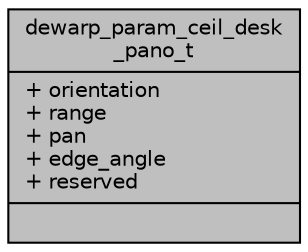 digraph "dewarp_param_ceil_desk_pano_t"
{
 // INTERACTIVE_SVG=YES
 // LATEX_PDF_SIZE
  bgcolor="transparent";
  edge [fontname="Helvetica",fontsize="10",labelfontname="Helvetica",labelfontsize="10"];
  node [fontname="Helvetica",fontsize="10",shape=record];
  Node1 [label="{dewarp_param_ceil_desk\l_pano_t\n|+ orientation\l+ range\l+ pan\l+ edge_angle\l+ reserved\l|}",height=0.2,width=0.4,color="black", fillcolor="grey75", style="filled", fontcolor="black",tooltip="ceiling desktop panorama parameters."];
}
